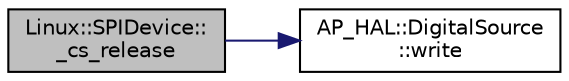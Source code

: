 digraph "Linux::SPIDevice::_cs_release"
{
 // INTERACTIVE_SVG=YES
  edge [fontname="Helvetica",fontsize="10",labelfontname="Helvetica",labelfontsize="10"];
  node [fontname="Helvetica",fontsize="10",shape=record];
  rankdir="LR";
  Node1 [label="Linux::SPIDevice::\l_cs_release",height=0.2,width=0.4,color="black", fillcolor="grey75", style="filled", fontcolor="black"];
  Node1 -> Node2 [color="midnightblue",fontsize="10",style="solid",fontname="Helvetica"];
  Node2 [label="AP_HAL::DigitalSource\l::write",height=0.2,width=0.4,color="black", fillcolor="white", style="filled",URL="$classAP__HAL_1_1DigitalSource.html#a43392c05a7dae030a78dd1c4800bf5fe"];
}

